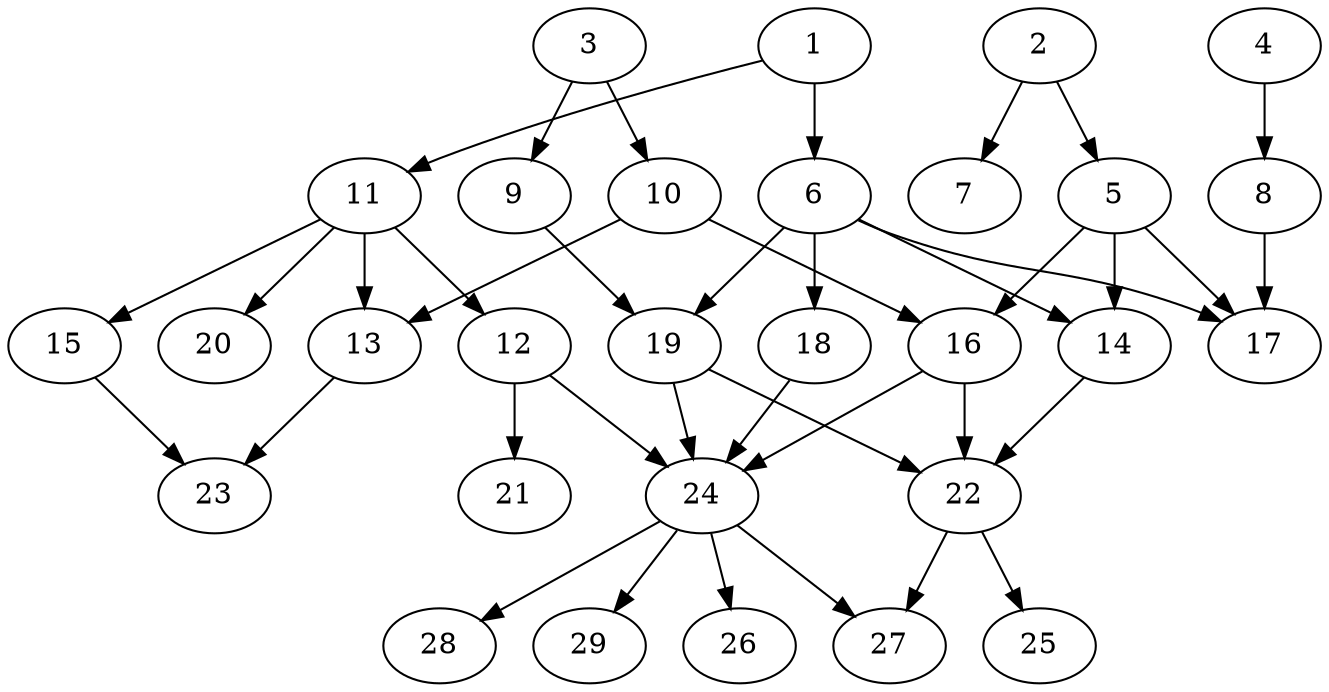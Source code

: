 // DAG (tier=2-normal, mode=compute, n=29, ccr=0.387, fat=0.616, density=0.412, regular=0.413, jump=0.169, mindata=524288, maxdata=8388608)
// DAG automatically generated by daggen at Sun Aug 24 16:33:33 2025
// /home/ermia/Project/Environments/daggen/bin/daggen --dot --ccr 0.387 --fat 0.616 --regular 0.413 --density 0.412 --jump 0.169 --mindata 524288 --maxdata 8388608 -n 29 
digraph G {
  1 [size="49224913889720795136", alpha="0.08", expect_size="24612456944860397568"]
  1 -> 6 [size ="107451701526528"]
  1 -> 11 [size ="107451701526528"]
  2 [size="78307827749274779648", alpha="0.09", expect_size="39153913874637389824"]
  2 -> 5 [size ="146428890447872"]
  2 -> 7 [size ="146428890447872"]
  3 [size="374514164485016", alpha="0.15", expect_size="187257082242508"]
  3 -> 9 [size ="6992483581952"]
  3 -> 10 [size ="6992483581952"]
  4 [size="765193635454733", alpha="0.09", expect_size="382596817727366"]
  4 -> 8 [size ="45423716728832"]
  5 [size="306769208495304", alpha="0.04", expect_size="153384604247652"]
  5 -> 14 [size ="16068009525248"]
  5 -> 16 [size ="16068009525248"]
  5 -> 17 [size ="16068009525248"]
  6 [size="336577215887224864768", alpha="0.02", expect_size="168288607943612432384"]
  6 -> 14 [size ="387091049480192"]
  6 -> 17 [size ="387091049480192"]
  6 -> 18 [size ="387091049480192"]
  6 -> 19 [size ="387091049480192"]
  7 [size="271952698974972936192", alpha="0.06", expect_size="135976349487486468096"]
  8 [size="1047883911019158", alpha="0.12", expect_size="523941955509579"]
  8 -> 17 [size ="33152986775552"]
  9 [size="12323751228626822", alpha="0.04", expect_size="6161875614313411"]
  9 -> 19 [size ="298977538867200"]
  10 [size="347545177920376930304", alpha="0.18", expect_size="173772588960188465152"]
  10 -> 13 [size ="395455389237248"]
  10 -> 16 [size ="395455389237248"]
  11 [size="5849456351825698", alpha="0.17", expect_size="2924728175912849"]
  11 -> 12 [size ="230770815795200"]
  11 -> 13 [size ="230770815795200"]
  11 -> 15 [size ="230770815795200"]
  11 -> 20 [size ="230770815795200"]
  12 [size="1753817531660910", alpha="0.12", expect_size="876908765830455"]
  12 -> 21 [size ="141287781040128"]
  12 -> 24 [size ="141287781040128"]
  13 [size="154715991663198880", alpha="0.02", expect_size="77357995831599440"]
  13 -> 23 [size ="58376692170752"]
  14 [size="8209156750180352000", alpha="0.19", expect_size="4104578375090176000"]
  14 -> 22 [size ="32555348787200"]
  15 [size="466895585727137972224", alpha="0.02", expect_size="233447792863568986112"]
  15 -> 23 [size ="481470665719808"]
  16 [size="12864108369138912", alpha="0.11", expect_size="6432054184569456"]
  16 -> 22 [size ="411981852966912"]
  16 -> 24 [size ="411981852966912"]
  17 [size="200949974907748352", alpha="0.17", expect_size="100474987453874176"]
  18 [size="87592744959157993472", alpha="0.02", expect_size="43796372479578996736"]
  18 -> 24 [size ="157786100989952"]
  19 [size="8293759263595907", alpha="0.04", expect_size="4146879631797953"]
  19 -> 22 [size ="303299928522752"]
  19 -> 24 [size ="303299928522752"]
  20 [size="126231668420559856", alpha="0.14", expect_size="63115834210279928"]
  21 [size="16004227307766022144", alpha="0.09", expect_size="8002113653883011072"]
  22 [size="280157623267885056", alpha="0.19", expect_size="140078811633942528"]
  22 -> 25 [size ="3425244807168"]
  22 -> 27 [size ="3425244807168"]
  23 [size="52084339352589565952", alpha="0.05", expect_size="26042169676294782976"]
  24 [size="1176727399153270784", alpha="0.02", expect_size="588363699576635392"]
  24 -> 26 [size ="8916763148288"]
  24 -> 27 [size ="8916763148288"]
  24 -> 28 [size ="8916763148288"]
  24 -> 29 [size ="8916763148288"]
  25 [size="224580943940117696", alpha="0.19", expect_size="112290471970058848"]
  26 [size="1034398924427984896", alpha="0.14", expect_size="517199462213992448"]
  27 [size="5078169101076540", alpha="0.08", expect_size="2539084550538270"]
  28 [size="27341848659164659712", alpha="0.11", expect_size="13670924329582329856"]
  29 [size="1527356898666281", alpha="0.04", expect_size="763678449333140"]
}